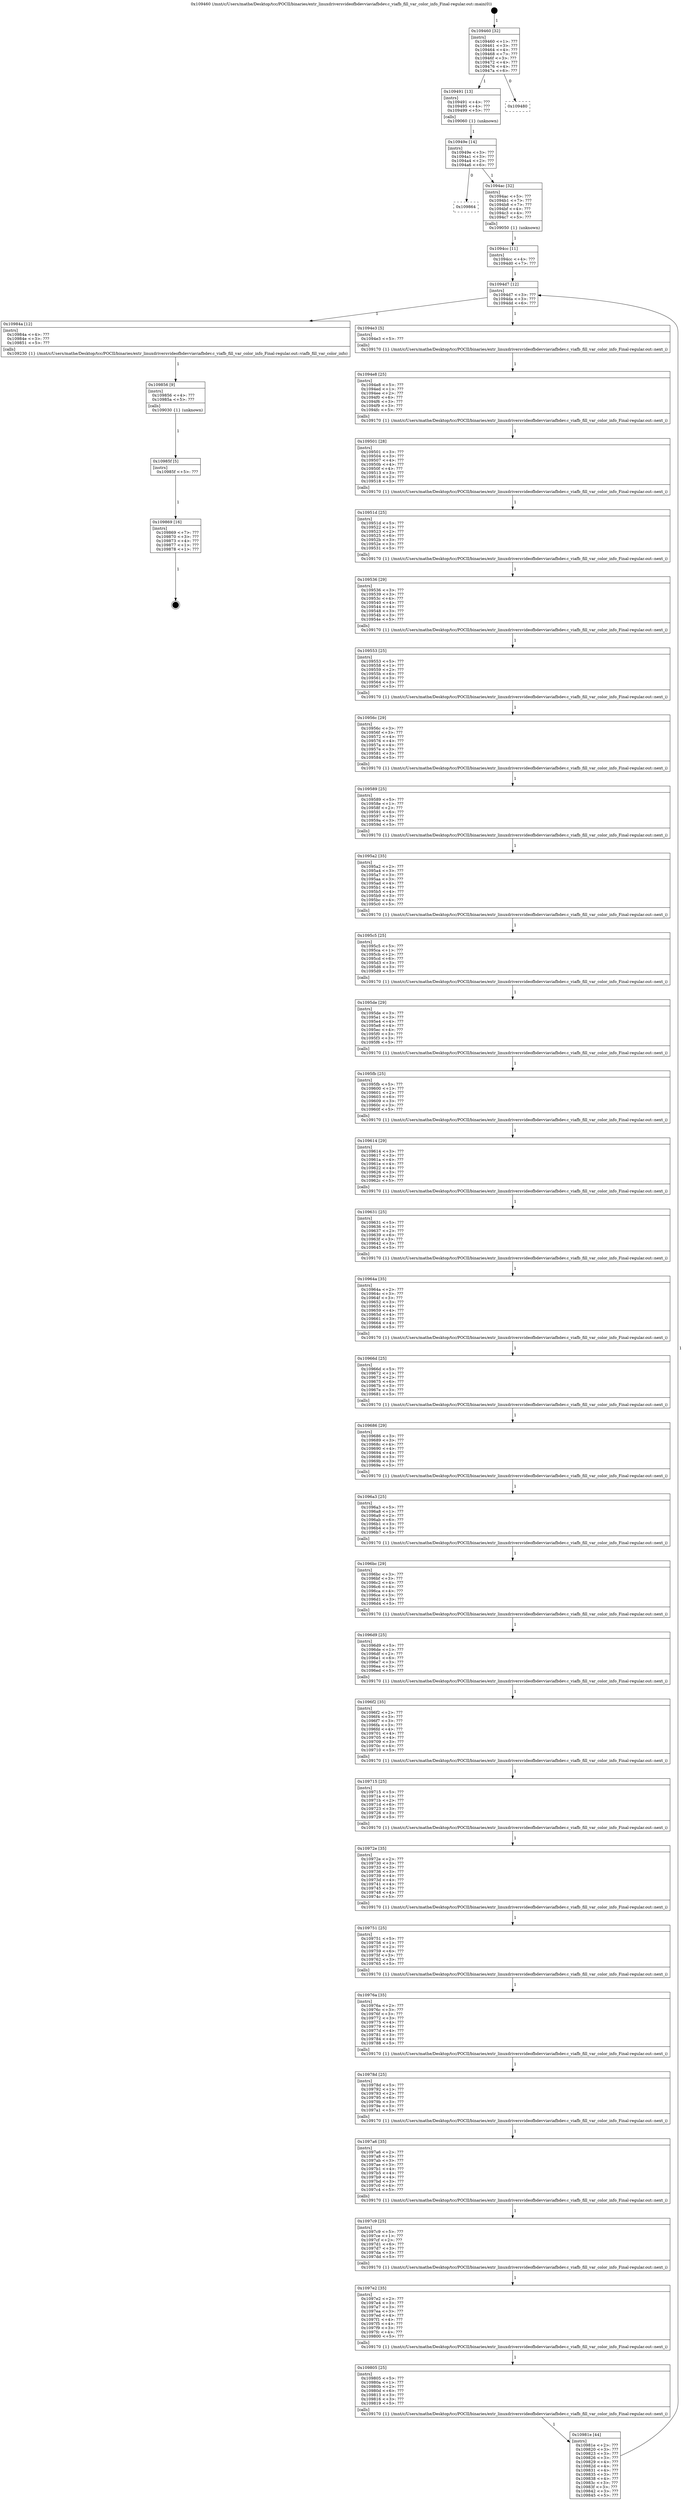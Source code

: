 digraph "0x109460" {
  label = "0x109460 (/mnt/c/Users/mathe/Desktop/tcc/POCII/binaries/extr_linuxdriversvideofbdevviaviafbdev.c_viafb_fill_var_color_info_Final-regular.out::main(0))"
  labelloc = "t"
  node[shape=record]

  Entry [label="",width=0.3,height=0.3,shape=circle,fillcolor=black,style=filled]
  "0x109460" [label="{
     0x109460 [32]\l
     | [instrs]\l
     &nbsp;&nbsp;0x109460 \<+1\>: ???\l
     &nbsp;&nbsp;0x109461 \<+3\>: ???\l
     &nbsp;&nbsp;0x109464 \<+4\>: ???\l
     &nbsp;&nbsp;0x109468 \<+7\>: ???\l
     &nbsp;&nbsp;0x10946f \<+3\>: ???\l
     &nbsp;&nbsp;0x109472 \<+4\>: ???\l
     &nbsp;&nbsp;0x109476 \<+4\>: ???\l
     &nbsp;&nbsp;0x10947a \<+6\>: ???\l
  }"]
  "0x109491" [label="{
     0x109491 [13]\l
     | [instrs]\l
     &nbsp;&nbsp;0x109491 \<+4\>: ???\l
     &nbsp;&nbsp;0x109495 \<+4\>: ???\l
     &nbsp;&nbsp;0x109499 \<+5\>: ???\l
     | [calls]\l
     &nbsp;&nbsp;0x109060 \{1\} (unknown)\l
  }"]
  "0x109480" [label="{
     0x109480\l
  }", style=dashed]
  "0x10949e" [label="{
     0x10949e [14]\l
     | [instrs]\l
     &nbsp;&nbsp;0x10949e \<+3\>: ???\l
     &nbsp;&nbsp;0x1094a1 \<+3\>: ???\l
     &nbsp;&nbsp;0x1094a4 \<+2\>: ???\l
     &nbsp;&nbsp;0x1094a6 \<+6\>: ???\l
  }"]
  "0x109864" [label="{
     0x109864\l
  }", style=dashed]
  "0x1094ac" [label="{
     0x1094ac [32]\l
     | [instrs]\l
     &nbsp;&nbsp;0x1094ac \<+5\>: ???\l
     &nbsp;&nbsp;0x1094b1 \<+7\>: ???\l
     &nbsp;&nbsp;0x1094b8 \<+7\>: ???\l
     &nbsp;&nbsp;0x1094bf \<+4\>: ???\l
     &nbsp;&nbsp;0x1094c3 \<+4\>: ???\l
     &nbsp;&nbsp;0x1094c7 \<+5\>: ???\l
     | [calls]\l
     &nbsp;&nbsp;0x109050 \{1\} (unknown)\l
  }"]
  Exit [label="",width=0.3,height=0.3,shape=circle,fillcolor=black,style=filled,peripheries=2]
  "0x1094d7" [label="{
     0x1094d7 [12]\l
     | [instrs]\l
     &nbsp;&nbsp;0x1094d7 \<+3\>: ???\l
     &nbsp;&nbsp;0x1094da \<+3\>: ???\l
     &nbsp;&nbsp;0x1094dd \<+6\>: ???\l
  }"]
  "0x10984a" [label="{
     0x10984a [12]\l
     | [instrs]\l
     &nbsp;&nbsp;0x10984a \<+4\>: ???\l
     &nbsp;&nbsp;0x10984e \<+3\>: ???\l
     &nbsp;&nbsp;0x109851 \<+5\>: ???\l
     | [calls]\l
     &nbsp;&nbsp;0x109230 \{1\} (/mnt/c/Users/mathe/Desktop/tcc/POCII/binaries/extr_linuxdriversvideofbdevviaviafbdev.c_viafb_fill_var_color_info_Final-regular.out::viafb_fill_var_color_info)\l
  }"]
  "0x1094e3" [label="{
     0x1094e3 [5]\l
     | [instrs]\l
     &nbsp;&nbsp;0x1094e3 \<+5\>: ???\l
     | [calls]\l
     &nbsp;&nbsp;0x109170 \{1\} (/mnt/c/Users/mathe/Desktop/tcc/POCII/binaries/extr_linuxdriversvideofbdevviaviafbdev.c_viafb_fill_var_color_info_Final-regular.out::next_i)\l
  }"]
  "0x1094e8" [label="{
     0x1094e8 [25]\l
     | [instrs]\l
     &nbsp;&nbsp;0x1094e8 \<+5\>: ???\l
     &nbsp;&nbsp;0x1094ed \<+1\>: ???\l
     &nbsp;&nbsp;0x1094ee \<+2\>: ???\l
     &nbsp;&nbsp;0x1094f0 \<+6\>: ???\l
     &nbsp;&nbsp;0x1094f6 \<+3\>: ???\l
     &nbsp;&nbsp;0x1094f9 \<+3\>: ???\l
     &nbsp;&nbsp;0x1094fc \<+5\>: ???\l
     | [calls]\l
     &nbsp;&nbsp;0x109170 \{1\} (/mnt/c/Users/mathe/Desktop/tcc/POCII/binaries/extr_linuxdriversvideofbdevviaviafbdev.c_viafb_fill_var_color_info_Final-regular.out::next_i)\l
  }"]
  "0x109501" [label="{
     0x109501 [28]\l
     | [instrs]\l
     &nbsp;&nbsp;0x109501 \<+3\>: ???\l
     &nbsp;&nbsp;0x109504 \<+3\>: ???\l
     &nbsp;&nbsp;0x109507 \<+4\>: ???\l
     &nbsp;&nbsp;0x10950b \<+4\>: ???\l
     &nbsp;&nbsp;0x10950f \<+4\>: ???\l
     &nbsp;&nbsp;0x109513 \<+3\>: ???\l
     &nbsp;&nbsp;0x109516 \<+2\>: ???\l
     &nbsp;&nbsp;0x109518 \<+5\>: ???\l
     | [calls]\l
     &nbsp;&nbsp;0x109170 \{1\} (/mnt/c/Users/mathe/Desktop/tcc/POCII/binaries/extr_linuxdriversvideofbdevviaviafbdev.c_viafb_fill_var_color_info_Final-regular.out::next_i)\l
  }"]
  "0x10951d" [label="{
     0x10951d [25]\l
     | [instrs]\l
     &nbsp;&nbsp;0x10951d \<+5\>: ???\l
     &nbsp;&nbsp;0x109522 \<+1\>: ???\l
     &nbsp;&nbsp;0x109523 \<+2\>: ???\l
     &nbsp;&nbsp;0x109525 \<+6\>: ???\l
     &nbsp;&nbsp;0x10952b \<+3\>: ???\l
     &nbsp;&nbsp;0x10952e \<+3\>: ???\l
     &nbsp;&nbsp;0x109531 \<+5\>: ???\l
     | [calls]\l
     &nbsp;&nbsp;0x109170 \{1\} (/mnt/c/Users/mathe/Desktop/tcc/POCII/binaries/extr_linuxdriversvideofbdevviaviafbdev.c_viafb_fill_var_color_info_Final-regular.out::next_i)\l
  }"]
  "0x109536" [label="{
     0x109536 [29]\l
     | [instrs]\l
     &nbsp;&nbsp;0x109536 \<+3\>: ???\l
     &nbsp;&nbsp;0x109539 \<+3\>: ???\l
     &nbsp;&nbsp;0x10953c \<+4\>: ???\l
     &nbsp;&nbsp;0x109540 \<+4\>: ???\l
     &nbsp;&nbsp;0x109544 \<+4\>: ???\l
     &nbsp;&nbsp;0x109548 \<+3\>: ???\l
     &nbsp;&nbsp;0x10954b \<+3\>: ???\l
     &nbsp;&nbsp;0x10954e \<+5\>: ???\l
     | [calls]\l
     &nbsp;&nbsp;0x109170 \{1\} (/mnt/c/Users/mathe/Desktop/tcc/POCII/binaries/extr_linuxdriversvideofbdevviaviafbdev.c_viafb_fill_var_color_info_Final-regular.out::next_i)\l
  }"]
  "0x109553" [label="{
     0x109553 [25]\l
     | [instrs]\l
     &nbsp;&nbsp;0x109553 \<+5\>: ???\l
     &nbsp;&nbsp;0x109558 \<+1\>: ???\l
     &nbsp;&nbsp;0x109559 \<+2\>: ???\l
     &nbsp;&nbsp;0x10955b \<+6\>: ???\l
     &nbsp;&nbsp;0x109561 \<+3\>: ???\l
     &nbsp;&nbsp;0x109564 \<+3\>: ???\l
     &nbsp;&nbsp;0x109567 \<+5\>: ???\l
     | [calls]\l
     &nbsp;&nbsp;0x109170 \{1\} (/mnt/c/Users/mathe/Desktop/tcc/POCII/binaries/extr_linuxdriversvideofbdevviaviafbdev.c_viafb_fill_var_color_info_Final-regular.out::next_i)\l
  }"]
  "0x10956c" [label="{
     0x10956c [29]\l
     | [instrs]\l
     &nbsp;&nbsp;0x10956c \<+3\>: ???\l
     &nbsp;&nbsp;0x10956f \<+3\>: ???\l
     &nbsp;&nbsp;0x109572 \<+4\>: ???\l
     &nbsp;&nbsp;0x109576 \<+4\>: ???\l
     &nbsp;&nbsp;0x10957a \<+4\>: ???\l
     &nbsp;&nbsp;0x10957e \<+3\>: ???\l
     &nbsp;&nbsp;0x109581 \<+3\>: ???\l
     &nbsp;&nbsp;0x109584 \<+5\>: ???\l
     | [calls]\l
     &nbsp;&nbsp;0x109170 \{1\} (/mnt/c/Users/mathe/Desktop/tcc/POCII/binaries/extr_linuxdriversvideofbdevviaviafbdev.c_viafb_fill_var_color_info_Final-regular.out::next_i)\l
  }"]
  "0x109589" [label="{
     0x109589 [25]\l
     | [instrs]\l
     &nbsp;&nbsp;0x109589 \<+5\>: ???\l
     &nbsp;&nbsp;0x10958e \<+1\>: ???\l
     &nbsp;&nbsp;0x10958f \<+2\>: ???\l
     &nbsp;&nbsp;0x109591 \<+6\>: ???\l
     &nbsp;&nbsp;0x109597 \<+3\>: ???\l
     &nbsp;&nbsp;0x10959a \<+3\>: ???\l
     &nbsp;&nbsp;0x10959d \<+5\>: ???\l
     | [calls]\l
     &nbsp;&nbsp;0x109170 \{1\} (/mnt/c/Users/mathe/Desktop/tcc/POCII/binaries/extr_linuxdriversvideofbdevviaviafbdev.c_viafb_fill_var_color_info_Final-regular.out::next_i)\l
  }"]
  "0x1095a2" [label="{
     0x1095a2 [35]\l
     | [instrs]\l
     &nbsp;&nbsp;0x1095a2 \<+2\>: ???\l
     &nbsp;&nbsp;0x1095a4 \<+3\>: ???\l
     &nbsp;&nbsp;0x1095a7 \<+3\>: ???\l
     &nbsp;&nbsp;0x1095aa \<+3\>: ???\l
     &nbsp;&nbsp;0x1095ad \<+4\>: ???\l
     &nbsp;&nbsp;0x1095b1 \<+4\>: ???\l
     &nbsp;&nbsp;0x1095b5 \<+4\>: ???\l
     &nbsp;&nbsp;0x1095b9 \<+3\>: ???\l
     &nbsp;&nbsp;0x1095bc \<+4\>: ???\l
     &nbsp;&nbsp;0x1095c0 \<+5\>: ???\l
     | [calls]\l
     &nbsp;&nbsp;0x109170 \{1\} (/mnt/c/Users/mathe/Desktop/tcc/POCII/binaries/extr_linuxdriversvideofbdevviaviafbdev.c_viafb_fill_var_color_info_Final-regular.out::next_i)\l
  }"]
  "0x1095c5" [label="{
     0x1095c5 [25]\l
     | [instrs]\l
     &nbsp;&nbsp;0x1095c5 \<+5\>: ???\l
     &nbsp;&nbsp;0x1095ca \<+1\>: ???\l
     &nbsp;&nbsp;0x1095cb \<+2\>: ???\l
     &nbsp;&nbsp;0x1095cd \<+6\>: ???\l
     &nbsp;&nbsp;0x1095d3 \<+3\>: ???\l
     &nbsp;&nbsp;0x1095d6 \<+3\>: ???\l
     &nbsp;&nbsp;0x1095d9 \<+5\>: ???\l
     | [calls]\l
     &nbsp;&nbsp;0x109170 \{1\} (/mnt/c/Users/mathe/Desktop/tcc/POCII/binaries/extr_linuxdriversvideofbdevviaviafbdev.c_viafb_fill_var_color_info_Final-regular.out::next_i)\l
  }"]
  "0x1095de" [label="{
     0x1095de [29]\l
     | [instrs]\l
     &nbsp;&nbsp;0x1095de \<+3\>: ???\l
     &nbsp;&nbsp;0x1095e1 \<+3\>: ???\l
     &nbsp;&nbsp;0x1095e4 \<+4\>: ???\l
     &nbsp;&nbsp;0x1095e8 \<+4\>: ???\l
     &nbsp;&nbsp;0x1095ec \<+4\>: ???\l
     &nbsp;&nbsp;0x1095f0 \<+3\>: ???\l
     &nbsp;&nbsp;0x1095f3 \<+3\>: ???\l
     &nbsp;&nbsp;0x1095f6 \<+5\>: ???\l
     | [calls]\l
     &nbsp;&nbsp;0x109170 \{1\} (/mnt/c/Users/mathe/Desktop/tcc/POCII/binaries/extr_linuxdriversvideofbdevviaviafbdev.c_viafb_fill_var_color_info_Final-regular.out::next_i)\l
  }"]
  "0x1095fb" [label="{
     0x1095fb [25]\l
     | [instrs]\l
     &nbsp;&nbsp;0x1095fb \<+5\>: ???\l
     &nbsp;&nbsp;0x109600 \<+1\>: ???\l
     &nbsp;&nbsp;0x109601 \<+2\>: ???\l
     &nbsp;&nbsp;0x109603 \<+6\>: ???\l
     &nbsp;&nbsp;0x109609 \<+3\>: ???\l
     &nbsp;&nbsp;0x10960c \<+3\>: ???\l
     &nbsp;&nbsp;0x10960f \<+5\>: ???\l
     | [calls]\l
     &nbsp;&nbsp;0x109170 \{1\} (/mnt/c/Users/mathe/Desktop/tcc/POCII/binaries/extr_linuxdriversvideofbdevviaviafbdev.c_viafb_fill_var_color_info_Final-regular.out::next_i)\l
  }"]
  "0x109614" [label="{
     0x109614 [29]\l
     | [instrs]\l
     &nbsp;&nbsp;0x109614 \<+3\>: ???\l
     &nbsp;&nbsp;0x109617 \<+3\>: ???\l
     &nbsp;&nbsp;0x10961a \<+4\>: ???\l
     &nbsp;&nbsp;0x10961e \<+4\>: ???\l
     &nbsp;&nbsp;0x109622 \<+4\>: ???\l
     &nbsp;&nbsp;0x109626 \<+3\>: ???\l
     &nbsp;&nbsp;0x109629 \<+3\>: ???\l
     &nbsp;&nbsp;0x10962c \<+5\>: ???\l
     | [calls]\l
     &nbsp;&nbsp;0x109170 \{1\} (/mnt/c/Users/mathe/Desktop/tcc/POCII/binaries/extr_linuxdriversvideofbdevviaviafbdev.c_viafb_fill_var_color_info_Final-regular.out::next_i)\l
  }"]
  "0x109631" [label="{
     0x109631 [25]\l
     | [instrs]\l
     &nbsp;&nbsp;0x109631 \<+5\>: ???\l
     &nbsp;&nbsp;0x109636 \<+1\>: ???\l
     &nbsp;&nbsp;0x109637 \<+2\>: ???\l
     &nbsp;&nbsp;0x109639 \<+6\>: ???\l
     &nbsp;&nbsp;0x10963f \<+3\>: ???\l
     &nbsp;&nbsp;0x109642 \<+3\>: ???\l
     &nbsp;&nbsp;0x109645 \<+5\>: ???\l
     | [calls]\l
     &nbsp;&nbsp;0x109170 \{1\} (/mnt/c/Users/mathe/Desktop/tcc/POCII/binaries/extr_linuxdriversvideofbdevviaviafbdev.c_viafb_fill_var_color_info_Final-regular.out::next_i)\l
  }"]
  "0x10964a" [label="{
     0x10964a [35]\l
     | [instrs]\l
     &nbsp;&nbsp;0x10964a \<+2\>: ???\l
     &nbsp;&nbsp;0x10964c \<+3\>: ???\l
     &nbsp;&nbsp;0x10964f \<+3\>: ???\l
     &nbsp;&nbsp;0x109652 \<+3\>: ???\l
     &nbsp;&nbsp;0x109655 \<+4\>: ???\l
     &nbsp;&nbsp;0x109659 \<+4\>: ???\l
     &nbsp;&nbsp;0x10965d \<+4\>: ???\l
     &nbsp;&nbsp;0x109661 \<+3\>: ???\l
     &nbsp;&nbsp;0x109664 \<+4\>: ???\l
     &nbsp;&nbsp;0x109668 \<+5\>: ???\l
     | [calls]\l
     &nbsp;&nbsp;0x109170 \{1\} (/mnt/c/Users/mathe/Desktop/tcc/POCII/binaries/extr_linuxdriversvideofbdevviaviafbdev.c_viafb_fill_var_color_info_Final-regular.out::next_i)\l
  }"]
  "0x10966d" [label="{
     0x10966d [25]\l
     | [instrs]\l
     &nbsp;&nbsp;0x10966d \<+5\>: ???\l
     &nbsp;&nbsp;0x109672 \<+1\>: ???\l
     &nbsp;&nbsp;0x109673 \<+2\>: ???\l
     &nbsp;&nbsp;0x109675 \<+6\>: ???\l
     &nbsp;&nbsp;0x10967b \<+3\>: ???\l
     &nbsp;&nbsp;0x10967e \<+3\>: ???\l
     &nbsp;&nbsp;0x109681 \<+5\>: ???\l
     | [calls]\l
     &nbsp;&nbsp;0x109170 \{1\} (/mnt/c/Users/mathe/Desktop/tcc/POCII/binaries/extr_linuxdriversvideofbdevviaviafbdev.c_viafb_fill_var_color_info_Final-regular.out::next_i)\l
  }"]
  "0x109686" [label="{
     0x109686 [29]\l
     | [instrs]\l
     &nbsp;&nbsp;0x109686 \<+3\>: ???\l
     &nbsp;&nbsp;0x109689 \<+3\>: ???\l
     &nbsp;&nbsp;0x10968c \<+4\>: ???\l
     &nbsp;&nbsp;0x109690 \<+4\>: ???\l
     &nbsp;&nbsp;0x109694 \<+4\>: ???\l
     &nbsp;&nbsp;0x109698 \<+3\>: ???\l
     &nbsp;&nbsp;0x10969b \<+3\>: ???\l
     &nbsp;&nbsp;0x10969e \<+5\>: ???\l
     | [calls]\l
     &nbsp;&nbsp;0x109170 \{1\} (/mnt/c/Users/mathe/Desktop/tcc/POCII/binaries/extr_linuxdriversvideofbdevviaviafbdev.c_viafb_fill_var_color_info_Final-regular.out::next_i)\l
  }"]
  "0x1096a3" [label="{
     0x1096a3 [25]\l
     | [instrs]\l
     &nbsp;&nbsp;0x1096a3 \<+5\>: ???\l
     &nbsp;&nbsp;0x1096a8 \<+1\>: ???\l
     &nbsp;&nbsp;0x1096a9 \<+2\>: ???\l
     &nbsp;&nbsp;0x1096ab \<+6\>: ???\l
     &nbsp;&nbsp;0x1096b1 \<+3\>: ???\l
     &nbsp;&nbsp;0x1096b4 \<+3\>: ???\l
     &nbsp;&nbsp;0x1096b7 \<+5\>: ???\l
     | [calls]\l
     &nbsp;&nbsp;0x109170 \{1\} (/mnt/c/Users/mathe/Desktop/tcc/POCII/binaries/extr_linuxdriversvideofbdevviaviafbdev.c_viafb_fill_var_color_info_Final-regular.out::next_i)\l
  }"]
  "0x1096bc" [label="{
     0x1096bc [29]\l
     | [instrs]\l
     &nbsp;&nbsp;0x1096bc \<+3\>: ???\l
     &nbsp;&nbsp;0x1096bf \<+3\>: ???\l
     &nbsp;&nbsp;0x1096c2 \<+4\>: ???\l
     &nbsp;&nbsp;0x1096c6 \<+4\>: ???\l
     &nbsp;&nbsp;0x1096ca \<+4\>: ???\l
     &nbsp;&nbsp;0x1096ce \<+3\>: ???\l
     &nbsp;&nbsp;0x1096d1 \<+3\>: ???\l
     &nbsp;&nbsp;0x1096d4 \<+5\>: ???\l
     | [calls]\l
     &nbsp;&nbsp;0x109170 \{1\} (/mnt/c/Users/mathe/Desktop/tcc/POCII/binaries/extr_linuxdriversvideofbdevviaviafbdev.c_viafb_fill_var_color_info_Final-regular.out::next_i)\l
  }"]
  "0x1096d9" [label="{
     0x1096d9 [25]\l
     | [instrs]\l
     &nbsp;&nbsp;0x1096d9 \<+5\>: ???\l
     &nbsp;&nbsp;0x1096de \<+1\>: ???\l
     &nbsp;&nbsp;0x1096df \<+2\>: ???\l
     &nbsp;&nbsp;0x1096e1 \<+6\>: ???\l
     &nbsp;&nbsp;0x1096e7 \<+3\>: ???\l
     &nbsp;&nbsp;0x1096ea \<+3\>: ???\l
     &nbsp;&nbsp;0x1096ed \<+5\>: ???\l
     | [calls]\l
     &nbsp;&nbsp;0x109170 \{1\} (/mnt/c/Users/mathe/Desktop/tcc/POCII/binaries/extr_linuxdriversvideofbdevviaviafbdev.c_viafb_fill_var_color_info_Final-regular.out::next_i)\l
  }"]
  "0x1096f2" [label="{
     0x1096f2 [35]\l
     | [instrs]\l
     &nbsp;&nbsp;0x1096f2 \<+2\>: ???\l
     &nbsp;&nbsp;0x1096f4 \<+3\>: ???\l
     &nbsp;&nbsp;0x1096f7 \<+3\>: ???\l
     &nbsp;&nbsp;0x1096fa \<+3\>: ???\l
     &nbsp;&nbsp;0x1096fd \<+4\>: ???\l
     &nbsp;&nbsp;0x109701 \<+4\>: ???\l
     &nbsp;&nbsp;0x109705 \<+4\>: ???\l
     &nbsp;&nbsp;0x109709 \<+3\>: ???\l
     &nbsp;&nbsp;0x10970c \<+4\>: ???\l
     &nbsp;&nbsp;0x109710 \<+5\>: ???\l
     | [calls]\l
     &nbsp;&nbsp;0x109170 \{1\} (/mnt/c/Users/mathe/Desktop/tcc/POCII/binaries/extr_linuxdriversvideofbdevviaviafbdev.c_viafb_fill_var_color_info_Final-regular.out::next_i)\l
  }"]
  "0x109715" [label="{
     0x109715 [25]\l
     | [instrs]\l
     &nbsp;&nbsp;0x109715 \<+5\>: ???\l
     &nbsp;&nbsp;0x10971a \<+1\>: ???\l
     &nbsp;&nbsp;0x10971b \<+2\>: ???\l
     &nbsp;&nbsp;0x10971d \<+6\>: ???\l
     &nbsp;&nbsp;0x109723 \<+3\>: ???\l
     &nbsp;&nbsp;0x109726 \<+3\>: ???\l
     &nbsp;&nbsp;0x109729 \<+5\>: ???\l
     | [calls]\l
     &nbsp;&nbsp;0x109170 \{1\} (/mnt/c/Users/mathe/Desktop/tcc/POCII/binaries/extr_linuxdriversvideofbdevviaviafbdev.c_viafb_fill_var_color_info_Final-regular.out::next_i)\l
  }"]
  "0x10972e" [label="{
     0x10972e [35]\l
     | [instrs]\l
     &nbsp;&nbsp;0x10972e \<+2\>: ???\l
     &nbsp;&nbsp;0x109730 \<+3\>: ???\l
     &nbsp;&nbsp;0x109733 \<+3\>: ???\l
     &nbsp;&nbsp;0x109736 \<+3\>: ???\l
     &nbsp;&nbsp;0x109739 \<+4\>: ???\l
     &nbsp;&nbsp;0x10973d \<+4\>: ???\l
     &nbsp;&nbsp;0x109741 \<+4\>: ???\l
     &nbsp;&nbsp;0x109745 \<+3\>: ???\l
     &nbsp;&nbsp;0x109748 \<+4\>: ???\l
     &nbsp;&nbsp;0x10974c \<+5\>: ???\l
     | [calls]\l
     &nbsp;&nbsp;0x109170 \{1\} (/mnt/c/Users/mathe/Desktop/tcc/POCII/binaries/extr_linuxdriversvideofbdevviaviafbdev.c_viafb_fill_var_color_info_Final-regular.out::next_i)\l
  }"]
  "0x109751" [label="{
     0x109751 [25]\l
     | [instrs]\l
     &nbsp;&nbsp;0x109751 \<+5\>: ???\l
     &nbsp;&nbsp;0x109756 \<+1\>: ???\l
     &nbsp;&nbsp;0x109757 \<+2\>: ???\l
     &nbsp;&nbsp;0x109759 \<+6\>: ???\l
     &nbsp;&nbsp;0x10975f \<+3\>: ???\l
     &nbsp;&nbsp;0x109762 \<+3\>: ???\l
     &nbsp;&nbsp;0x109765 \<+5\>: ???\l
     | [calls]\l
     &nbsp;&nbsp;0x109170 \{1\} (/mnt/c/Users/mathe/Desktop/tcc/POCII/binaries/extr_linuxdriversvideofbdevviaviafbdev.c_viafb_fill_var_color_info_Final-regular.out::next_i)\l
  }"]
  "0x10976a" [label="{
     0x10976a [35]\l
     | [instrs]\l
     &nbsp;&nbsp;0x10976a \<+2\>: ???\l
     &nbsp;&nbsp;0x10976c \<+3\>: ???\l
     &nbsp;&nbsp;0x10976f \<+3\>: ???\l
     &nbsp;&nbsp;0x109772 \<+3\>: ???\l
     &nbsp;&nbsp;0x109775 \<+4\>: ???\l
     &nbsp;&nbsp;0x109779 \<+4\>: ???\l
     &nbsp;&nbsp;0x10977d \<+4\>: ???\l
     &nbsp;&nbsp;0x109781 \<+3\>: ???\l
     &nbsp;&nbsp;0x109784 \<+4\>: ???\l
     &nbsp;&nbsp;0x109788 \<+5\>: ???\l
     | [calls]\l
     &nbsp;&nbsp;0x109170 \{1\} (/mnt/c/Users/mathe/Desktop/tcc/POCII/binaries/extr_linuxdriversvideofbdevviaviafbdev.c_viafb_fill_var_color_info_Final-regular.out::next_i)\l
  }"]
  "0x10978d" [label="{
     0x10978d [25]\l
     | [instrs]\l
     &nbsp;&nbsp;0x10978d \<+5\>: ???\l
     &nbsp;&nbsp;0x109792 \<+1\>: ???\l
     &nbsp;&nbsp;0x109793 \<+2\>: ???\l
     &nbsp;&nbsp;0x109795 \<+6\>: ???\l
     &nbsp;&nbsp;0x10979b \<+3\>: ???\l
     &nbsp;&nbsp;0x10979e \<+3\>: ???\l
     &nbsp;&nbsp;0x1097a1 \<+5\>: ???\l
     | [calls]\l
     &nbsp;&nbsp;0x109170 \{1\} (/mnt/c/Users/mathe/Desktop/tcc/POCII/binaries/extr_linuxdriversvideofbdevviaviafbdev.c_viafb_fill_var_color_info_Final-regular.out::next_i)\l
  }"]
  "0x1097a6" [label="{
     0x1097a6 [35]\l
     | [instrs]\l
     &nbsp;&nbsp;0x1097a6 \<+2\>: ???\l
     &nbsp;&nbsp;0x1097a8 \<+3\>: ???\l
     &nbsp;&nbsp;0x1097ab \<+3\>: ???\l
     &nbsp;&nbsp;0x1097ae \<+3\>: ???\l
     &nbsp;&nbsp;0x1097b1 \<+4\>: ???\l
     &nbsp;&nbsp;0x1097b5 \<+4\>: ???\l
     &nbsp;&nbsp;0x1097b9 \<+4\>: ???\l
     &nbsp;&nbsp;0x1097bd \<+3\>: ???\l
     &nbsp;&nbsp;0x1097c0 \<+4\>: ???\l
     &nbsp;&nbsp;0x1097c4 \<+5\>: ???\l
     | [calls]\l
     &nbsp;&nbsp;0x109170 \{1\} (/mnt/c/Users/mathe/Desktop/tcc/POCII/binaries/extr_linuxdriversvideofbdevviaviafbdev.c_viafb_fill_var_color_info_Final-regular.out::next_i)\l
  }"]
  "0x1097c9" [label="{
     0x1097c9 [25]\l
     | [instrs]\l
     &nbsp;&nbsp;0x1097c9 \<+5\>: ???\l
     &nbsp;&nbsp;0x1097ce \<+1\>: ???\l
     &nbsp;&nbsp;0x1097cf \<+2\>: ???\l
     &nbsp;&nbsp;0x1097d1 \<+6\>: ???\l
     &nbsp;&nbsp;0x1097d7 \<+3\>: ???\l
     &nbsp;&nbsp;0x1097da \<+3\>: ???\l
     &nbsp;&nbsp;0x1097dd \<+5\>: ???\l
     | [calls]\l
     &nbsp;&nbsp;0x109170 \{1\} (/mnt/c/Users/mathe/Desktop/tcc/POCII/binaries/extr_linuxdriversvideofbdevviaviafbdev.c_viafb_fill_var_color_info_Final-regular.out::next_i)\l
  }"]
  "0x1097e2" [label="{
     0x1097e2 [35]\l
     | [instrs]\l
     &nbsp;&nbsp;0x1097e2 \<+2\>: ???\l
     &nbsp;&nbsp;0x1097e4 \<+3\>: ???\l
     &nbsp;&nbsp;0x1097e7 \<+3\>: ???\l
     &nbsp;&nbsp;0x1097ea \<+3\>: ???\l
     &nbsp;&nbsp;0x1097ed \<+4\>: ???\l
     &nbsp;&nbsp;0x1097f1 \<+4\>: ???\l
     &nbsp;&nbsp;0x1097f5 \<+4\>: ???\l
     &nbsp;&nbsp;0x1097f9 \<+3\>: ???\l
     &nbsp;&nbsp;0x1097fc \<+4\>: ???\l
     &nbsp;&nbsp;0x109800 \<+5\>: ???\l
     | [calls]\l
     &nbsp;&nbsp;0x109170 \{1\} (/mnt/c/Users/mathe/Desktop/tcc/POCII/binaries/extr_linuxdriversvideofbdevviaviafbdev.c_viafb_fill_var_color_info_Final-regular.out::next_i)\l
  }"]
  "0x109805" [label="{
     0x109805 [25]\l
     | [instrs]\l
     &nbsp;&nbsp;0x109805 \<+5\>: ???\l
     &nbsp;&nbsp;0x10980a \<+1\>: ???\l
     &nbsp;&nbsp;0x10980b \<+2\>: ???\l
     &nbsp;&nbsp;0x10980d \<+6\>: ???\l
     &nbsp;&nbsp;0x109813 \<+3\>: ???\l
     &nbsp;&nbsp;0x109816 \<+3\>: ???\l
     &nbsp;&nbsp;0x109819 \<+5\>: ???\l
     | [calls]\l
     &nbsp;&nbsp;0x109170 \{1\} (/mnt/c/Users/mathe/Desktop/tcc/POCII/binaries/extr_linuxdriversvideofbdevviaviafbdev.c_viafb_fill_var_color_info_Final-regular.out::next_i)\l
  }"]
  "0x10981e" [label="{
     0x10981e [44]\l
     | [instrs]\l
     &nbsp;&nbsp;0x10981e \<+2\>: ???\l
     &nbsp;&nbsp;0x109820 \<+3\>: ???\l
     &nbsp;&nbsp;0x109823 \<+3\>: ???\l
     &nbsp;&nbsp;0x109826 \<+3\>: ???\l
     &nbsp;&nbsp;0x109829 \<+4\>: ???\l
     &nbsp;&nbsp;0x10982d \<+4\>: ???\l
     &nbsp;&nbsp;0x109831 \<+4\>: ???\l
     &nbsp;&nbsp;0x109835 \<+3\>: ???\l
     &nbsp;&nbsp;0x109838 \<+4\>: ???\l
     &nbsp;&nbsp;0x10983c \<+3\>: ???\l
     &nbsp;&nbsp;0x10983f \<+3\>: ???\l
     &nbsp;&nbsp;0x109842 \<+3\>: ???\l
     &nbsp;&nbsp;0x109845 \<+5\>: ???\l
  }"]
  "0x1094cc" [label="{
     0x1094cc [11]\l
     | [instrs]\l
     &nbsp;&nbsp;0x1094cc \<+4\>: ???\l
     &nbsp;&nbsp;0x1094d0 \<+7\>: ???\l
  }"]
  "0x109856" [label="{
     0x109856 [9]\l
     | [instrs]\l
     &nbsp;&nbsp;0x109856 \<+4\>: ???\l
     &nbsp;&nbsp;0x10985a \<+5\>: ???\l
     | [calls]\l
     &nbsp;&nbsp;0x109030 \{1\} (unknown)\l
  }"]
  "0x10985f" [label="{
     0x10985f [5]\l
     | [instrs]\l
     &nbsp;&nbsp;0x10985f \<+5\>: ???\l
  }"]
  "0x109869" [label="{
     0x109869 [16]\l
     | [instrs]\l
     &nbsp;&nbsp;0x109869 \<+7\>: ???\l
     &nbsp;&nbsp;0x109870 \<+3\>: ???\l
     &nbsp;&nbsp;0x109873 \<+4\>: ???\l
     &nbsp;&nbsp;0x109877 \<+1\>: ???\l
     &nbsp;&nbsp;0x109878 \<+1\>: ???\l
  }"]
  Entry -> "0x109460" [label=" 1"]
  "0x109460" -> "0x109491" [label=" 1"]
  "0x109460" -> "0x109480" [label=" 0"]
  "0x109491" -> "0x10949e" [label=" 1"]
  "0x10949e" -> "0x109864" [label=" 0"]
  "0x10949e" -> "0x1094ac" [label=" 1"]
  "0x109869" -> Exit [label=" 1"]
  "0x1094ac" -> "0x1094cc" [label=" 1"]
  "0x1094d7" -> "0x10984a" [label=" 1"]
  "0x1094d7" -> "0x1094e3" [label=" 1"]
  "0x1094e3" -> "0x1094e8" [label=" 1"]
  "0x1094e8" -> "0x109501" [label=" 1"]
  "0x109501" -> "0x10951d" [label=" 1"]
  "0x10951d" -> "0x109536" [label=" 1"]
  "0x109536" -> "0x109553" [label=" 1"]
  "0x109553" -> "0x10956c" [label=" 1"]
  "0x10956c" -> "0x109589" [label=" 1"]
  "0x109589" -> "0x1095a2" [label=" 1"]
  "0x1095a2" -> "0x1095c5" [label=" 1"]
  "0x1095c5" -> "0x1095de" [label=" 1"]
  "0x1095de" -> "0x1095fb" [label=" 1"]
  "0x1095fb" -> "0x109614" [label=" 1"]
  "0x109614" -> "0x109631" [label=" 1"]
  "0x109631" -> "0x10964a" [label=" 1"]
  "0x10964a" -> "0x10966d" [label=" 1"]
  "0x10966d" -> "0x109686" [label=" 1"]
  "0x109686" -> "0x1096a3" [label=" 1"]
  "0x1096a3" -> "0x1096bc" [label=" 1"]
  "0x1096bc" -> "0x1096d9" [label=" 1"]
  "0x1096d9" -> "0x1096f2" [label=" 1"]
  "0x1096f2" -> "0x109715" [label=" 1"]
  "0x109715" -> "0x10972e" [label=" 1"]
  "0x10972e" -> "0x109751" [label=" 1"]
  "0x109751" -> "0x10976a" [label=" 1"]
  "0x10976a" -> "0x10978d" [label=" 1"]
  "0x10978d" -> "0x1097a6" [label=" 1"]
  "0x1097a6" -> "0x1097c9" [label=" 1"]
  "0x1097c9" -> "0x1097e2" [label=" 1"]
  "0x1097e2" -> "0x109805" [label=" 1"]
  "0x109805" -> "0x10981e" [label=" 1"]
  "0x1094cc" -> "0x1094d7" [label=" 1"]
  "0x10981e" -> "0x1094d7" [label=" 1"]
  "0x10984a" -> "0x109856" [label=" 1"]
  "0x109856" -> "0x10985f" [label=" 1"]
  "0x10985f" -> "0x109869" [label=" 1"]
}
